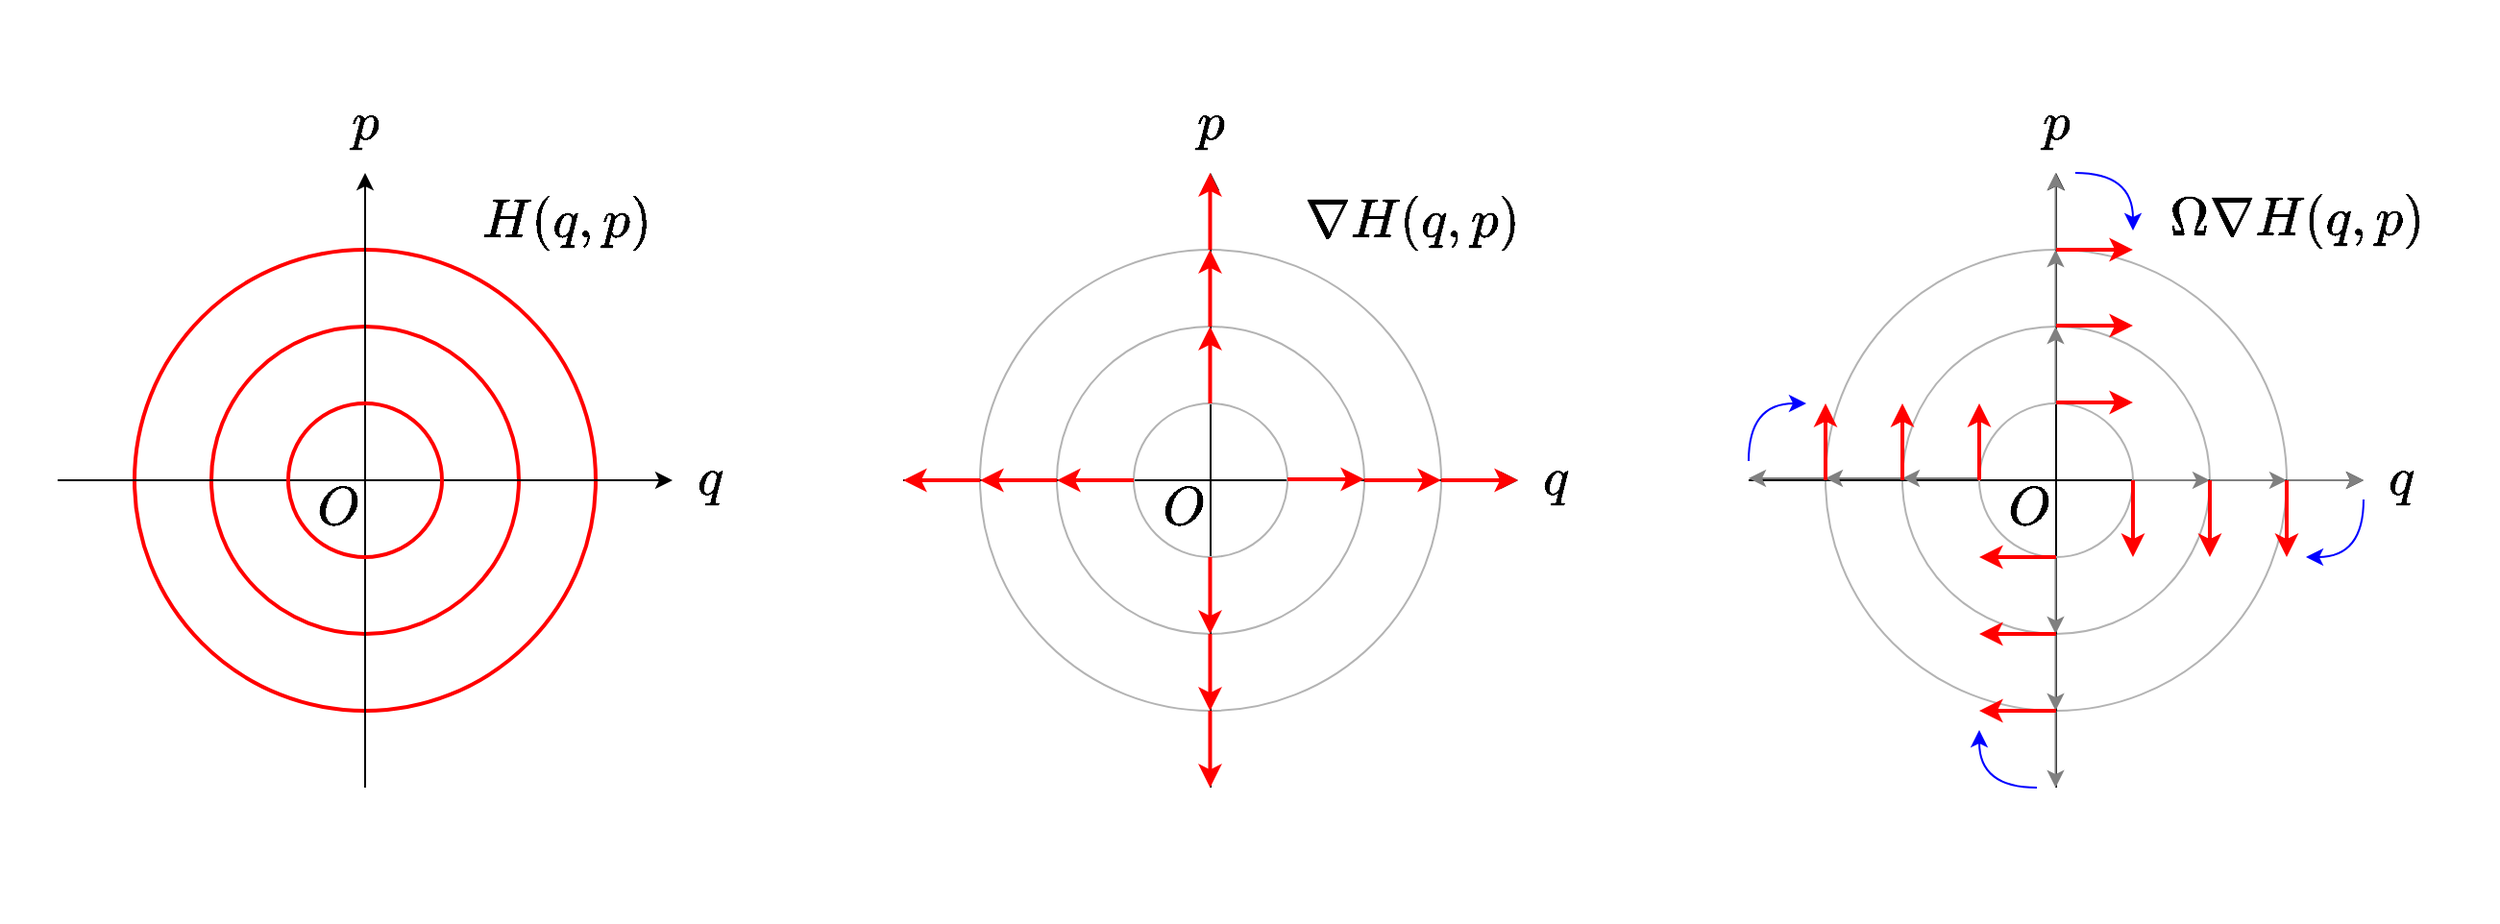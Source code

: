 <mxfile version="26.0.9">
  <diagram id="pc0s2TzqlPuWFnfRHYtL" name="ページ1">
    <mxGraphModel dx="2049" dy="785" grid="1" gridSize="10" guides="1" tooltips="1" connect="1" arrows="1" fold="1" page="1" pageScale="1" pageWidth="1320" pageHeight="500" background="light-dark(#FFFFFF,#FFFFFF)" math="1" shadow="0">
      <root>
        <mxCell id="0" />
        <mxCell id="1" parent="0" />
        <mxCell id="AwFJJmS7WQUeCsk6aPaO-47" value="" style="rounded=0;whiteSpace=wrap;html=1;strokeColor=none;" vertex="1" parent="1">
          <mxGeometry x="10" y="510" width="1300" height="480" as="geometry" />
        </mxCell>
        <mxCell id="qQbHXJRntltBOKORaGfa-6" value="" style="ellipse;whiteSpace=wrap;html=1;aspect=fixed;fillColor=none;strokeColor=#FF0000;strokeWidth=2;" parent="1" vertex="1">
          <mxGeometry x="120" y="680" width="160" height="160" as="geometry" />
        </mxCell>
        <mxCell id="qQbHXJRntltBOKORaGfa-26" value="" style="ellipse;whiteSpace=wrap;html=1;aspect=fixed;fillColor=none;strokeColor=#FF0000;strokeWidth=2;" parent="1" vertex="1">
          <mxGeometry x="80" y="640" width="240" height="240" as="geometry" />
        </mxCell>
        <mxCell id="qQbHXJRntltBOKORaGfa-30" value="" style="ellipse;whiteSpace=wrap;html=1;aspect=fixed;fillColor=none;strokeColor=#B3B3B3;" parent="1" vertex="1">
          <mxGeometry x="560" y="680" width="160" height="160" as="geometry" />
        </mxCell>
        <mxCell id="qQbHXJRntltBOKORaGfa-35" value="" style="ellipse;whiteSpace=wrap;html=1;aspect=fixed;fillColor=none;strokeColor=#B3B3B3;" parent="1" vertex="1">
          <mxGeometry x="520" y="640" width="240" height="240" as="geometry" />
        </mxCell>
        <mxCell id="qQbHXJRntltBOKORaGfa-1" value="" style="endArrow=classic;html=1;rounded=0;" parent="1" edge="1">
          <mxGeometry width="50" height="50" relative="1" as="geometry">
            <mxPoint x="200" y="920" as="sourcePoint" />
            <mxPoint x="200" y="600" as="targetPoint" />
          </mxGeometry>
        </mxCell>
        <mxCell id="qQbHXJRntltBOKORaGfa-2" value="" style="endArrow=classic;html=1;rounded=0;" parent="1" edge="1">
          <mxGeometry width="50" height="50" relative="1" as="geometry">
            <mxPoint x="40" y="760" as="sourcePoint" />
            <mxPoint x="360" y="760" as="targetPoint" />
          </mxGeometry>
        </mxCell>
        <mxCell id="qQbHXJRntltBOKORaGfa-4" value="" style="ellipse;whiteSpace=wrap;html=1;aspect=fixed;fillColor=none;strokeColor=#FF0000;strokeWidth=2;" parent="1" vertex="1">
          <mxGeometry x="160" y="720" width="80" height="80" as="geometry" />
        </mxCell>
        <mxCell id="qQbHXJRntltBOKORaGfa-10" value="`p`" style="text;html=1;align=center;verticalAlign=middle;whiteSpace=wrap;rounded=0;fontSize=24;" parent="1" vertex="1">
          <mxGeometry x="170" y="560" width="60" height="30" as="geometry" />
        </mxCell>
        <mxCell id="qQbHXJRntltBOKORaGfa-11" value="`q`" style="text;html=1;align=center;verticalAlign=middle;whiteSpace=wrap;rounded=0;fontSize=24;" parent="1" vertex="1">
          <mxGeometry x="350" y="745" width="60" height="30" as="geometry" />
        </mxCell>
        <mxCell id="qQbHXJRntltBOKORaGfa-12" value="`O`" style="text;html=1;align=center;verticalAlign=middle;whiteSpace=wrap;rounded=0;fontSize=24;" parent="1" vertex="1">
          <mxGeometry x="156" y="760" width="60" height="30" as="geometry" />
        </mxCell>
        <mxCell id="qQbHXJRntltBOKORaGfa-14" value="`H(q,p)`" style="text;html=1;align=center;verticalAlign=middle;whiteSpace=wrap;rounded=0;fontSize=24;" parent="1" vertex="1">
          <mxGeometry x="250" y="611" width="110" height="30" as="geometry" />
        </mxCell>
        <mxCell id="qQbHXJRntltBOKORaGfa-27" value="" style="endArrow=classic;html=1;rounded=0;" parent="1" edge="1">
          <mxGeometry width="50" height="50" relative="1" as="geometry">
            <mxPoint x="640" y="920" as="sourcePoint" />
            <mxPoint x="640" y="600" as="targetPoint" />
          </mxGeometry>
        </mxCell>
        <mxCell id="qQbHXJRntltBOKORaGfa-28" value="" style="endArrow=classic;html=1;rounded=0;" parent="1" edge="1">
          <mxGeometry width="50" height="50" relative="1" as="geometry">
            <mxPoint x="480" y="760" as="sourcePoint" />
            <mxPoint x="800" y="760" as="targetPoint" />
          </mxGeometry>
        </mxCell>
        <mxCell id="qQbHXJRntltBOKORaGfa-29" value="" style="ellipse;whiteSpace=wrap;html=1;aspect=fixed;fillColor=none;strokeColor=#B3B3B3;" parent="1" vertex="1">
          <mxGeometry x="600" y="720" width="80" height="80" as="geometry" />
        </mxCell>
        <mxCell id="qQbHXJRntltBOKORaGfa-31" value="`p`" style="text;html=1;align=center;verticalAlign=middle;whiteSpace=wrap;rounded=0;fontSize=24;" parent="1" vertex="1">
          <mxGeometry x="610" y="560" width="60" height="30" as="geometry" />
        </mxCell>
        <mxCell id="qQbHXJRntltBOKORaGfa-32" value="`q`" style="text;html=1;align=center;verticalAlign=middle;whiteSpace=wrap;rounded=0;fontSize=24;" parent="1" vertex="1">
          <mxGeometry x="790" y="745" width="60" height="30" as="geometry" />
        </mxCell>
        <mxCell id="qQbHXJRntltBOKORaGfa-33" value="`O`" style="text;html=1;align=center;verticalAlign=middle;whiteSpace=wrap;rounded=0;fontSize=24;" parent="1" vertex="1">
          <mxGeometry x="596" y="760" width="60" height="30" as="geometry" />
        </mxCell>
        <mxCell id="qQbHXJRntltBOKORaGfa-34" value="`\nabla H(q,p)`" style="text;html=1;align=center;verticalAlign=middle;whiteSpace=wrap;rounded=0;fontSize=24;" parent="1" vertex="1">
          <mxGeometry x="690" y="611" width="110" height="30" as="geometry" />
        </mxCell>
        <mxCell id="qQbHXJRntltBOKORaGfa-45" value="" style="endArrow=classic;html=1;rounded=0;strokeColor=#FF0000;strokeWidth=2;" parent="1" edge="1">
          <mxGeometry width="50" height="50" relative="1" as="geometry">
            <mxPoint x="639.74" y="640" as="sourcePoint" />
            <mxPoint x="639.74" y="600" as="targetPoint" />
          </mxGeometry>
        </mxCell>
        <mxCell id="qQbHXJRntltBOKORaGfa-46" value="" style="endArrow=classic;html=1;rounded=0;strokeColor=#FF0000;strokeWidth=2;" parent="1" edge="1">
          <mxGeometry width="50" height="50" relative="1" as="geometry">
            <mxPoint x="639.74" y="680" as="sourcePoint" />
            <mxPoint x="639.74" y="640" as="targetPoint" />
          </mxGeometry>
        </mxCell>
        <mxCell id="qQbHXJRntltBOKORaGfa-47" value="" style="endArrow=classic;html=1;rounded=0;strokeColor=#FF0000;strokeWidth=2;" parent="1" edge="1">
          <mxGeometry width="50" height="50" relative="1" as="geometry">
            <mxPoint x="639.74" y="720" as="sourcePoint" />
            <mxPoint x="639.74" y="680" as="targetPoint" />
          </mxGeometry>
        </mxCell>
        <mxCell id="qQbHXJRntltBOKORaGfa-48" value="" style="endArrow=classic;html=1;rounded=0;strokeWidth=2;strokeColor=#FF0000;" parent="1" edge="1">
          <mxGeometry width="50" height="50" relative="1" as="geometry">
            <mxPoint x="639.74" y="800" as="sourcePoint" />
            <mxPoint x="639.74" y="840" as="targetPoint" />
          </mxGeometry>
        </mxCell>
        <mxCell id="qQbHXJRntltBOKORaGfa-49" value="" style="endArrow=classic;html=1;rounded=0;strokeWidth=2;strokeColor=#FF0000;" parent="1" edge="1">
          <mxGeometry width="50" height="50" relative="1" as="geometry">
            <mxPoint x="639.74" y="840" as="sourcePoint" />
            <mxPoint x="639.74" y="880" as="targetPoint" />
          </mxGeometry>
        </mxCell>
        <mxCell id="qQbHXJRntltBOKORaGfa-50" value="" style="endArrow=classic;html=1;rounded=0;strokeWidth=2;strokeColor=#FF0000;" parent="1" edge="1">
          <mxGeometry width="50" height="50" relative="1" as="geometry">
            <mxPoint x="639.74" y="880" as="sourcePoint" />
            <mxPoint x="639.74" y="920" as="targetPoint" />
          </mxGeometry>
        </mxCell>
        <mxCell id="qQbHXJRntltBOKORaGfa-51" value="" style="endArrow=classic;html=1;rounded=0;strokeWidth=2;strokeColor=#FF0000;" parent="1" edge="1">
          <mxGeometry width="50" height="50" relative="1" as="geometry">
            <mxPoint x="680" y="759.5" as="sourcePoint" />
            <mxPoint x="720" y="759.5" as="targetPoint" />
          </mxGeometry>
        </mxCell>
        <mxCell id="qQbHXJRntltBOKORaGfa-52" value="" style="endArrow=classic;html=1;rounded=0;strokeWidth=2;strokeColor=#FF0000;" parent="1" edge="1">
          <mxGeometry width="50" height="50" relative="1" as="geometry">
            <mxPoint x="720" y="760" as="sourcePoint" />
            <mxPoint x="760" y="760" as="targetPoint" />
          </mxGeometry>
        </mxCell>
        <mxCell id="qQbHXJRntltBOKORaGfa-53" value="" style="endArrow=classic;html=1;rounded=0;strokeWidth=2;strokeColor=#FF0000;" parent="1" edge="1">
          <mxGeometry width="50" height="50" relative="1" as="geometry">
            <mxPoint x="760" y="760" as="sourcePoint" />
            <mxPoint x="800" y="760" as="targetPoint" />
          </mxGeometry>
        </mxCell>
        <mxCell id="AwFJJmS7WQUeCsk6aPaO-1" value="" style="endArrow=classic;html=1;rounded=0;strokeColor=#FF0000;strokeWidth=2;" edge="1" parent="1">
          <mxGeometry width="50" height="50" relative="1" as="geometry">
            <mxPoint x="520" y="760" as="sourcePoint" />
            <mxPoint x="480" y="760" as="targetPoint" />
          </mxGeometry>
        </mxCell>
        <mxCell id="AwFJJmS7WQUeCsk6aPaO-2" value="" style="endArrow=classic;html=1;rounded=0;strokeColor=#FF0000;strokeWidth=2;" edge="1" parent="1">
          <mxGeometry width="50" height="50" relative="1" as="geometry">
            <mxPoint x="560" y="760" as="sourcePoint" />
            <mxPoint x="520" y="760" as="targetPoint" />
          </mxGeometry>
        </mxCell>
        <mxCell id="AwFJJmS7WQUeCsk6aPaO-3" value="" style="endArrow=classic;html=1;rounded=0;strokeColor=#FF0000;strokeWidth=2;" edge="1" parent="1">
          <mxGeometry width="50" height="50" relative="1" as="geometry">
            <mxPoint x="600" y="760" as="sourcePoint" />
            <mxPoint x="560" y="760" as="targetPoint" />
          </mxGeometry>
        </mxCell>
        <mxCell id="AwFJJmS7WQUeCsk6aPaO-4" value="" style="ellipse;whiteSpace=wrap;html=1;aspect=fixed;fillColor=none;strokeColor=#B3B3B3;" vertex="1" parent="1">
          <mxGeometry x="1000" y="680" width="160" height="160" as="geometry" />
        </mxCell>
        <mxCell id="AwFJJmS7WQUeCsk6aPaO-5" value="" style="ellipse;whiteSpace=wrap;html=1;aspect=fixed;fillColor=none;strokeColor=#B3B3B3;" vertex="1" parent="1">
          <mxGeometry x="960" y="640" width="240" height="240" as="geometry" />
        </mxCell>
        <mxCell id="AwFJJmS7WQUeCsk6aPaO-6" value="" style="endArrow=classic;html=1;rounded=0;" edge="1" parent="1">
          <mxGeometry width="50" height="50" relative="1" as="geometry">
            <mxPoint x="1080" y="920" as="sourcePoint" />
            <mxPoint x="1080" y="600" as="targetPoint" />
          </mxGeometry>
        </mxCell>
        <mxCell id="AwFJJmS7WQUeCsk6aPaO-7" value="" style="endArrow=classic;html=1;rounded=0;" edge="1" parent="1">
          <mxGeometry width="50" height="50" relative="1" as="geometry">
            <mxPoint x="920" y="760" as="sourcePoint" />
            <mxPoint x="1240" y="760" as="targetPoint" />
          </mxGeometry>
        </mxCell>
        <mxCell id="AwFJJmS7WQUeCsk6aPaO-8" value="" style="ellipse;whiteSpace=wrap;html=1;aspect=fixed;fillColor=none;strokeColor=#B3B3B3;" vertex="1" parent="1">
          <mxGeometry x="1040" y="720" width="80" height="80" as="geometry" />
        </mxCell>
        <mxCell id="AwFJJmS7WQUeCsk6aPaO-9" value="`p`" style="text;html=1;align=center;verticalAlign=middle;whiteSpace=wrap;rounded=0;fontSize=24;" vertex="1" parent="1">
          <mxGeometry x="1050" y="560" width="60" height="30" as="geometry" />
        </mxCell>
        <mxCell id="AwFJJmS7WQUeCsk6aPaO-10" value="`q`" style="text;html=1;align=center;verticalAlign=middle;whiteSpace=wrap;rounded=0;fontSize=24;" vertex="1" parent="1">
          <mxGeometry x="1230" y="745" width="60" height="30" as="geometry" />
        </mxCell>
        <mxCell id="AwFJJmS7WQUeCsk6aPaO-11" value="`O`" style="text;html=1;align=center;verticalAlign=middle;whiteSpace=wrap;rounded=0;fontSize=24;" vertex="1" parent="1">
          <mxGeometry x="1036" y="760" width="60" height="30" as="geometry" />
        </mxCell>
        <mxCell id="AwFJJmS7WQUeCsk6aPaO-12" value="`\Omega\nabla H(q,p)`" style="text;html=1;align=center;verticalAlign=middle;whiteSpace=wrap;rounded=0;fontSize=24;" vertex="1" parent="1">
          <mxGeometry x="1150" y="610" width="110" height="30" as="geometry" />
        </mxCell>
        <mxCell id="AwFJJmS7WQUeCsk6aPaO-13" value="" style="endArrow=classic;html=1;rounded=0;strokeColor=#808080;strokeWidth=1;" edge="1" parent="1">
          <mxGeometry width="50" height="50" relative="1" as="geometry">
            <mxPoint x="1079.74" y="640" as="sourcePoint" />
            <mxPoint x="1079.74" y="600" as="targetPoint" />
          </mxGeometry>
        </mxCell>
        <mxCell id="AwFJJmS7WQUeCsk6aPaO-14" value="" style="endArrow=classic;html=1;rounded=0;strokeColor=#808080;strokeWidth=1;" edge="1" parent="1">
          <mxGeometry width="50" height="50" relative="1" as="geometry">
            <mxPoint x="1079.74" y="680" as="sourcePoint" />
            <mxPoint x="1079.74" y="640" as="targetPoint" />
          </mxGeometry>
        </mxCell>
        <mxCell id="AwFJJmS7WQUeCsk6aPaO-15" value="" style="endArrow=classic;html=1;rounded=0;strokeColor=#808080;strokeWidth=1;" edge="1" parent="1">
          <mxGeometry width="50" height="50" relative="1" as="geometry">
            <mxPoint x="1079.74" y="720" as="sourcePoint" />
            <mxPoint x="1079.74" y="680" as="targetPoint" />
          </mxGeometry>
        </mxCell>
        <mxCell id="AwFJJmS7WQUeCsk6aPaO-16" value="" style="endArrow=classic;html=1;rounded=0;strokeWidth=1;strokeColor=#808080;" edge="1" parent="1">
          <mxGeometry width="50" height="50" relative="1" as="geometry">
            <mxPoint x="1079.74" y="800" as="sourcePoint" />
            <mxPoint x="1079.74" y="840" as="targetPoint" />
          </mxGeometry>
        </mxCell>
        <mxCell id="AwFJJmS7WQUeCsk6aPaO-17" value="" style="endArrow=classic;html=1;rounded=0;strokeWidth=1;strokeColor=#808080;" edge="1" parent="1">
          <mxGeometry width="50" height="50" relative="1" as="geometry">
            <mxPoint x="1079.74" y="840" as="sourcePoint" />
            <mxPoint x="1079.74" y="880" as="targetPoint" />
          </mxGeometry>
        </mxCell>
        <mxCell id="AwFJJmS7WQUeCsk6aPaO-18" value="" style="endArrow=classic;html=1;rounded=0;strokeWidth=1;strokeColor=#808080;" edge="1" parent="1">
          <mxGeometry width="50" height="50" relative="1" as="geometry">
            <mxPoint x="1079.74" y="880" as="sourcePoint" />
            <mxPoint x="1079.74" y="920" as="targetPoint" />
          </mxGeometry>
        </mxCell>
        <mxCell id="AwFJJmS7WQUeCsk6aPaO-19" value="" style="endArrow=classic;html=1;rounded=0;strokeWidth=1;strokeColor=#808080;" edge="1" parent="1">
          <mxGeometry width="50" height="50" relative="1" as="geometry">
            <mxPoint x="1120" y="760" as="sourcePoint" />
            <mxPoint x="1160" y="760" as="targetPoint" />
          </mxGeometry>
        </mxCell>
        <mxCell id="AwFJJmS7WQUeCsk6aPaO-20" value="" style="endArrow=classic;html=1;rounded=0;strokeWidth=1;strokeColor=#808080;" edge="1" parent="1">
          <mxGeometry width="50" height="50" relative="1" as="geometry">
            <mxPoint x="1160" y="760" as="sourcePoint" />
            <mxPoint x="1200" y="760" as="targetPoint" />
          </mxGeometry>
        </mxCell>
        <mxCell id="AwFJJmS7WQUeCsk6aPaO-21" value="" style="endArrow=classic;html=1;rounded=0;strokeWidth=1;strokeColor=#808080;" edge="1" parent="1">
          <mxGeometry width="50" height="50" relative="1" as="geometry">
            <mxPoint x="1200" y="760" as="sourcePoint" />
            <mxPoint x="1240" y="760" as="targetPoint" />
          </mxGeometry>
        </mxCell>
        <mxCell id="AwFJJmS7WQUeCsk6aPaO-22" value="" style="endArrow=classic;html=1;rounded=0;strokeColor=#808080;strokeWidth=1;" edge="1" parent="1">
          <mxGeometry width="50" height="50" relative="1" as="geometry">
            <mxPoint x="960" y="759" as="sourcePoint" />
            <mxPoint x="920" y="759" as="targetPoint" />
          </mxGeometry>
        </mxCell>
        <mxCell id="AwFJJmS7WQUeCsk6aPaO-23" value="" style="endArrow=classic;html=1;rounded=0;strokeColor=#808080;strokeWidth=1;" edge="1" parent="1">
          <mxGeometry width="50" height="50" relative="1" as="geometry">
            <mxPoint x="1000" y="759" as="sourcePoint" />
            <mxPoint x="960" y="759" as="targetPoint" />
          </mxGeometry>
        </mxCell>
        <mxCell id="AwFJJmS7WQUeCsk6aPaO-24" value="" style="endArrow=classic;html=1;rounded=0;strokeColor=#808080;strokeWidth=1;" edge="1" parent="1">
          <mxGeometry width="50" height="50" relative="1" as="geometry">
            <mxPoint x="1040" y="759" as="sourcePoint" />
            <mxPoint x="1000" y="759" as="targetPoint" />
          </mxGeometry>
        </mxCell>
        <mxCell id="AwFJJmS7WQUeCsk6aPaO-25" value="" style="endArrow=classic;html=1;rounded=0;strokeColor=#FF0000;strokeWidth=2;" edge="1" parent="1">
          <mxGeometry width="50" height="50" relative="1" as="geometry">
            <mxPoint x="960" y="760" as="sourcePoint" />
            <mxPoint x="960" y="720" as="targetPoint" />
          </mxGeometry>
        </mxCell>
        <mxCell id="AwFJJmS7WQUeCsk6aPaO-28" value="" style="endArrow=classic;html=1;rounded=0;strokeColor=#FF0000;strokeWidth=2;" edge="1" parent="1">
          <mxGeometry width="50" height="50" relative="1" as="geometry">
            <mxPoint x="1040" y="760" as="sourcePoint" />
            <mxPoint x="1040" y="720" as="targetPoint" />
          </mxGeometry>
        </mxCell>
        <mxCell id="AwFJJmS7WQUeCsk6aPaO-29" value="" style="endArrow=classic;html=1;rounded=0;strokeColor=#FF0000;strokeWidth=2;" edge="1" parent="1">
          <mxGeometry width="50" height="50" relative="1" as="geometry">
            <mxPoint x="1000" y="760" as="sourcePoint" />
            <mxPoint x="1000" y="720" as="targetPoint" />
          </mxGeometry>
        </mxCell>
        <mxCell id="AwFJJmS7WQUeCsk6aPaO-30" value="" style="endArrow=classic;html=1;rounded=0;curved=1;strokeColor=#0000FF;" edge="1" parent="1">
          <mxGeometry width="50" height="50" relative="1" as="geometry">
            <mxPoint x="920" y="750" as="sourcePoint" />
            <mxPoint x="950" y="720" as="targetPoint" />
            <Array as="points">
              <mxPoint x="920" y="720" />
            </Array>
          </mxGeometry>
        </mxCell>
        <mxCell id="AwFJJmS7WQUeCsk6aPaO-34" value="" style="endArrow=classic;html=1;rounded=0;strokeWidth=2;strokeColor=#FF0000;" edge="1" parent="1">
          <mxGeometry width="50" height="50" relative="1" as="geometry">
            <mxPoint x="1080" y="640" as="sourcePoint" />
            <mxPoint x="1120" y="640" as="targetPoint" />
          </mxGeometry>
        </mxCell>
        <mxCell id="AwFJJmS7WQUeCsk6aPaO-35" value="" style="endArrow=classic;html=1;rounded=0;strokeWidth=2;strokeColor=#FF0000;" edge="1" parent="1">
          <mxGeometry width="50" height="50" relative="1" as="geometry">
            <mxPoint x="1080" y="719.5" as="sourcePoint" />
            <mxPoint x="1120" y="719.5" as="targetPoint" />
          </mxGeometry>
        </mxCell>
        <mxCell id="AwFJJmS7WQUeCsk6aPaO-36" value="" style="endArrow=classic;html=1;rounded=0;strokeWidth=2;strokeColor=#FF0000;" edge="1" parent="1">
          <mxGeometry width="50" height="50" relative="1" as="geometry">
            <mxPoint x="1080" y="679.5" as="sourcePoint" />
            <mxPoint x="1120" y="679.5" as="targetPoint" />
          </mxGeometry>
        </mxCell>
        <mxCell id="AwFJJmS7WQUeCsk6aPaO-37" value="" style="endArrow=classic;html=1;rounded=0;strokeWidth=2;strokeColor=#FF0000;" edge="1" parent="1">
          <mxGeometry width="50" height="50" relative="1" as="geometry">
            <mxPoint x="1120" y="760" as="sourcePoint" />
            <mxPoint x="1120" y="800" as="targetPoint" />
          </mxGeometry>
        </mxCell>
        <mxCell id="AwFJJmS7WQUeCsk6aPaO-38" value="" style="endArrow=classic;html=1;rounded=0;strokeWidth=2;strokeColor=#FF0000;" edge="1" parent="1">
          <mxGeometry width="50" height="50" relative="1" as="geometry">
            <mxPoint x="1160" y="760" as="sourcePoint" />
            <mxPoint x="1160" y="800" as="targetPoint" />
          </mxGeometry>
        </mxCell>
        <mxCell id="AwFJJmS7WQUeCsk6aPaO-39" value="" style="endArrow=classic;html=1;rounded=0;strokeWidth=2;strokeColor=#FF0000;" edge="1" parent="1">
          <mxGeometry width="50" height="50" relative="1" as="geometry">
            <mxPoint x="1200" y="760" as="sourcePoint" />
            <mxPoint x="1200" y="800" as="targetPoint" />
          </mxGeometry>
        </mxCell>
        <mxCell id="AwFJJmS7WQUeCsk6aPaO-41" value="" style="endArrow=classic;html=1;rounded=0;strokeColor=#FF0000;strokeWidth=2;" edge="1" parent="1">
          <mxGeometry width="50" height="50" relative="1" as="geometry">
            <mxPoint x="1080" y="840" as="sourcePoint" />
            <mxPoint x="1040" y="840" as="targetPoint" />
          </mxGeometry>
        </mxCell>
        <mxCell id="AwFJJmS7WQUeCsk6aPaO-42" value="" style="endArrow=classic;html=1;rounded=0;strokeColor=#FF0000;strokeWidth=2;" edge="1" parent="1">
          <mxGeometry width="50" height="50" relative="1" as="geometry">
            <mxPoint x="1080" y="800" as="sourcePoint" />
            <mxPoint x="1040" y="800" as="targetPoint" />
          </mxGeometry>
        </mxCell>
        <mxCell id="AwFJJmS7WQUeCsk6aPaO-43" value="" style="endArrow=classic;html=1;rounded=0;strokeColor=#FF0000;strokeWidth=2;" edge="1" parent="1">
          <mxGeometry width="50" height="50" relative="1" as="geometry">
            <mxPoint x="1080" y="880" as="sourcePoint" />
            <mxPoint x="1040" y="880" as="targetPoint" />
          </mxGeometry>
        </mxCell>
        <mxCell id="AwFJJmS7WQUeCsk6aPaO-44" value="" style="endArrow=classic;html=1;rounded=0;curved=1;strokeColor=#0000FF;" edge="1" parent="1">
          <mxGeometry width="50" height="50" relative="1" as="geometry">
            <mxPoint x="1090" y="600" as="sourcePoint" />
            <mxPoint x="1120" y="630" as="targetPoint" />
            <Array as="points">
              <mxPoint x="1120" y="600" />
            </Array>
          </mxGeometry>
        </mxCell>
        <mxCell id="AwFJJmS7WQUeCsk6aPaO-45" value="" style="endArrow=classic;html=1;rounded=0;curved=1;strokeColor=#0000FF;" edge="1" parent="1">
          <mxGeometry width="50" height="50" relative="1" as="geometry">
            <mxPoint x="1240" y="770" as="sourcePoint" />
            <mxPoint x="1210" y="800" as="targetPoint" />
            <Array as="points">
              <mxPoint x="1240" y="800" />
            </Array>
          </mxGeometry>
        </mxCell>
        <mxCell id="AwFJJmS7WQUeCsk6aPaO-46" value="" style="endArrow=classic;html=1;rounded=0;strokeColor=#0000FF;curved=1;" edge="1" parent="1">
          <mxGeometry width="50" height="50" relative="1" as="geometry">
            <mxPoint x="1070" y="920" as="sourcePoint" />
            <mxPoint x="1040" y="890" as="targetPoint" />
            <Array as="points">
              <mxPoint x="1040" y="920" />
            </Array>
          </mxGeometry>
        </mxCell>
      </root>
    </mxGraphModel>
  </diagram>
</mxfile>
